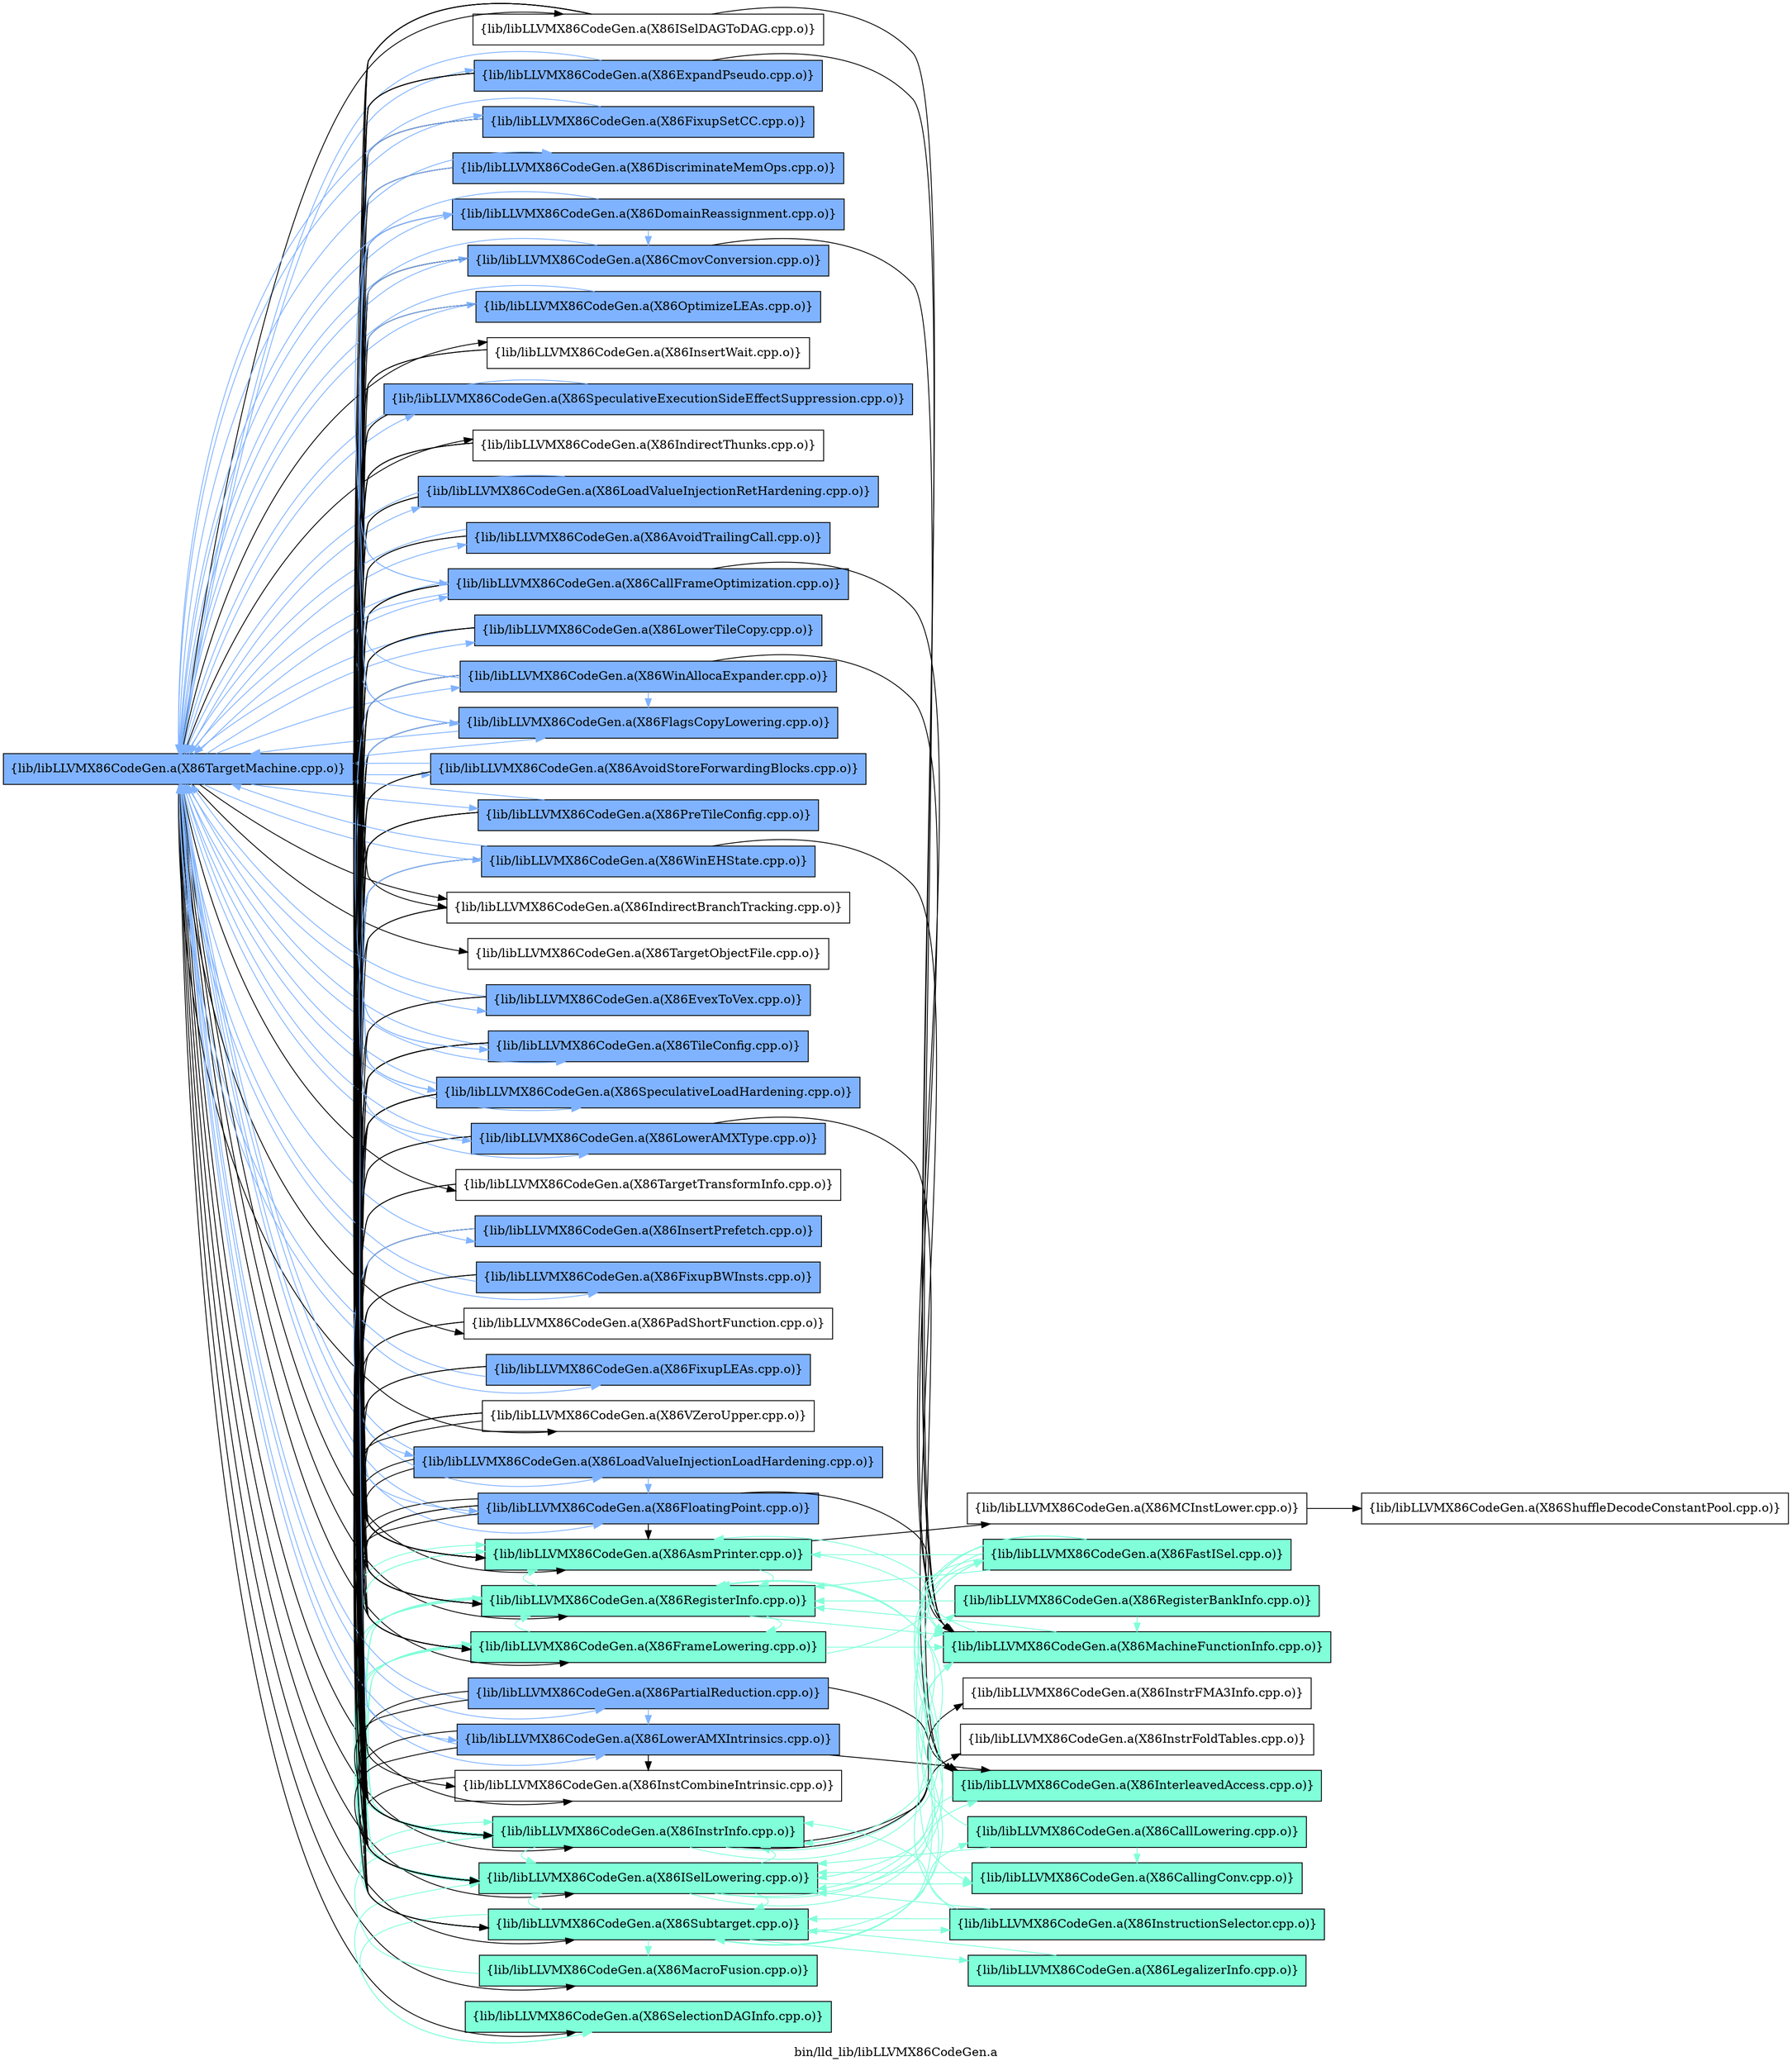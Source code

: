 digraph "bin/lld_lib/libLLVMX86CodeGen.a" {
	label="bin/lld_lib/libLLVMX86CodeGen.a";
	rankdir=LR;
	{ rank=same; Node0x557134284ec8;  }
	{ rank=same; Node0x557134285c38; Node0x557134284c98; Node0x557134286958; Node0x5571342866d8; Node0x557134288398; Node0x557134287bc8; Node0x5571342878a8; Node0x557134289888; Node0x557134289248; Node0x557134275d38; Node0x55713427b788; Node0x55713427bff8; Node0x5571342785d8; Node0x557134279168; Node0x557134292ac8; Node0x5571342923e8; Node0x55713427fe28; Node0x557134282178; Node0x557134281548; Node0x55713427e078; Node0x55713427d448; Node0x55713427da88; Node0x55713427f6a8; Node0x55713427e5c8; Node0x55713427ed98; Node0x55713427bcd8; Node0x5571342726d8; Node0x557134272958; Node0x557134272d68; Node0x557134271148; Node0x557134271468; Node0x55713427ec08; Node0x55713427e938; Node0x55713427f0b8; Node0x55713427da38; Node0x55713427e1b8; Node0x55713427dd08; Node0x55713428acd8; Node0x55713428a508; Node0x557134289e28; Node0x5571342894c8; Node0x557134288f28; Node0x5571342887f8; Node0x557134288078;  }
	{ rank=same; Node0x55713427b0a8; Node0x557134275ec8; Node0x55713427ce08; Node0x55713427a888; Node0x5571342930b8; Node0x557134278da8; Node0x55713427a068; Node0x557134291588; Node0x557134296178; Node0x557134294e18; Node0x5571342947d8;  }

	Node0x557134284ec8 [shape=record,shape=box,group=2,style=filled,fillcolor="0.600000 0.5 1",label="{lib/libLLVMX86CodeGen.a(X86TargetMachine.cpp.o)}"];
	Node0x557134284ec8 -> Node0x557134285c38;
	Node0x557134284ec8 -> Node0x557134284c98;
	Node0x557134284ec8 -> Node0x557134286958[color="0.600000 0.5 1"];
	Node0x557134284ec8 -> Node0x5571342866d8;
	Node0x557134284ec8 -> Node0x557134288398[color="0.600000 0.5 1"];
	Node0x557134284ec8 -> Node0x557134287bc8[color="0.600000 0.5 1"];
	Node0x557134284ec8 -> Node0x5571342878a8[color="0.600000 0.5 1"];
	Node0x557134284ec8 -> Node0x557134289888[color="0.600000 0.5 1"];
	Node0x557134284ec8 -> Node0x557134289248[color="0.600000 0.5 1"];
	Node0x557134284ec8 -> Node0x557134275d38;
	Node0x557134284ec8 -> Node0x55713427b788;
	Node0x557134284ec8 -> Node0x55713427bff8;
	Node0x557134284ec8 -> Node0x5571342785d8;
	Node0x557134284ec8 -> Node0x557134279168;
	Node0x557134284ec8 -> Node0x557134292ac8;
	Node0x557134284ec8 -> Node0x5571342923e8;
	Node0x557134284ec8 -> Node0x55713427fe28[color="0.600000 0.5 1"];
	Node0x557134284ec8 -> Node0x557134282178[color="0.600000 0.5 1"];
	Node0x557134284ec8 -> Node0x557134281548[color="0.600000 0.5 1"];
	Node0x557134284ec8 -> Node0x55713427e078[color="0.600000 0.5 1"];
	Node0x557134284ec8 -> Node0x55713427d448[color="0.600000 0.5 1"];
	Node0x557134284ec8 -> Node0x55713427da88[color="0.600000 0.5 1"];
	Node0x557134284ec8 -> Node0x55713427f6a8[color="0.600000 0.5 1"];
	Node0x557134284ec8 -> Node0x55713427e5c8[color="0.600000 0.5 1"];
	Node0x557134284ec8 -> Node0x55713427ed98[color="0.600000 0.5 1"];
	Node0x557134284ec8 -> Node0x55713427bcd8[color="0.600000 0.5 1"];
	Node0x557134284ec8 -> Node0x5571342726d8;
	Node0x557134284ec8 -> Node0x557134272958;
	Node0x557134284ec8 -> Node0x557134272d68[color="0.600000 0.5 1"];
	Node0x557134284ec8 -> Node0x557134271148[color="0.600000 0.5 1"];
	Node0x557134284ec8 -> Node0x557134271468[color="0.600000 0.5 1"];
	Node0x557134284ec8 -> Node0x55713427ec08[color="0.600000 0.5 1"];
	Node0x557134284ec8 -> Node0x55713427e938;
	Node0x557134284ec8 -> Node0x55713427f0b8[color="0.600000 0.5 1"];
	Node0x557134284ec8 -> Node0x55713427da38[color="0.600000 0.5 1"];
	Node0x557134284ec8 -> Node0x55713427e1b8[color="0.600000 0.5 1"];
	Node0x557134284ec8 -> Node0x55713427dd08[color="0.600000 0.5 1"];
	Node0x557134284ec8 -> Node0x55713428acd8[color="0.600000 0.5 1"];
	Node0x557134284ec8 -> Node0x55713428a508;
	Node0x557134284ec8 -> Node0x557134289e28;
	Node0x557134284ec8 -> Node0x5571342894c8;
	Node0x557134284ec8 -> Node0x557134288f28[color="0.600000 0.5 1"];
	Node0x557134284ec8 -> Node0x5571342887f8[color="0.600000 0.5 1"];
	Node0x557134284ec8 -> Node0x557134288078;
	Node0x557134275d38 [shape=record,shape=box,group=1,style=filled,fillcolor="0.450000 0.5 1",label="{lib/libLLVMX86CodeGen.a(X86AsmPrinter.cpp.o)}"];
	Node0x557134275d38 -> Node0x557134275ec8;
	Node0x557134275d38 -> Node0x55713427b0a8[color="0.450000 0.5 1"];
	Node0x557134275d38 -> Node0x55713427b788[color="0.450000 0.5 1"];
	Node0x557134275ec8 [shape=record,shape=box,group=0,label="{lib/libLLVMX86CodeGen.a(X86MCInstLower.cpp.o)}"];
	Node0x557134275ec8 -> Node0x557134292938;
	Node0x55713427b0a8 [shape=record,shape=box,group=1,style=filled,fillcolor="0.450000 0.5 1",label="{lib/libLLVMX86CodeGen.a(X86MachineFunctionInfo.cpp.o)}"];
	Node0x55713427b0a8 -> Node0x557134275d38[color="0.450000 0.5 1"];
	Node0x55713427b0a8 -> Node0x55713427b788[color="0.450000 0.5 1"];
	Node0x55713427b788 [shape=record,shape=box,group=1,style=filled,fillcolor="0.450000 0.5 1",label="{lib/libLLVMX86CodeGen.a(X86RegisterInfo.cpp.o)}"];
	Node0x55713427b788 -> Node0x557134275d38[color="0.450000 0.5 1"];
	Node0x55713427b788 -> Node0x55713427b0a8[color="0.450000 0.5 1"];
	Node0x55713427b788 -> Node0x55713427bff8[color="0.450000 0.5 1"];
	Node0x55713427b788 -> Node0x5571342785d8[color="0.450000 0.5 1"];
	Node0x55713427b788 -> Node0x557134279168[color="0.450000 0.5 1"];
	Node0x557134292938 [shape=record,shape=box,group=0,label="{lib/libLLVMX86CodeGen.a(X86ShuffleDecodeConstantPool.cpp.o)}"];
	Node0x55713427bff8 [shape=record,shape=box,group=1,style=filled,fillcolor="0.450000 0.5 1",label="{lib/libLLVMX86CodeGen.a(X86ISelLowering.cpp.o)}"];
	Node0x55713427bff8 -> Node0x557134275d38[color="0.450000 0.5 1"];
	Node0x55713427bff8 -> Node0x55713427b0a8[color="0.450000 0.5 1"];
	Node0x55713427bff8 -> Node0x55713427b788[color="0.450000 0.5 1"];
	Node0x55713427bff8 -> Node0x55713427ce08[color="0.450000 0.5 1"];
	Node0x55713427bff8 -> Node0x5571342785d8[color="0.450000 0.5 1"];
	Node0x55713427bff8 -> Node0x557134279168[color="0.450000 0.5 1"];
	Node0x55713427bff8 -> Node0x55713427a888[color="0.450000 0.5 1"];
	Node0x55713427bff8 -> Node0x5571342930b8[color="0.450000 0.5 1"];
	Node0x55713427bff8 -> Node0x557134292ac8[color="0.450000 0.5 1"];
	Node0x5571342785d8 [shape=record,shape=box,group=1,style=filled,fillcolor="0.450000 0.5 1",label="{lib/libLLVMX86CodeGen.a(X86InstrInfo.cpp.o)}"];
	Node0x5571342785d8 -> Node0x557134275d38[color="0.450000 0.5 1"];
	Node0x5571342785d8 -> Node0x55713427b0a8[color="0.450000 0.5 1"];
	Node0x5571342785d8 -> Node0x55713427b788[color="0.450000 0.5 1"];
	Node0x5571342785d8 -> Node0x55713427bff8[color="0.450000 0.5 1"];
	Node0x5571342785d8 -> Node0x55713427ce08[color="0.450000 0.5 1"];
	Node0x5571342785d8 -> Node0x557134278da8;
	Node0x5571342785d8 -> Node0x557134279168[color="0.450000 0.5 1"];
	Node0x5571342785d8 -> Node0x55713427a068;
	Node0x557134279168 [shape=record,shape=box,group=1,style=filled,fillcolor="0.450000 0.5 1",label="{lib/libLLVMX86CodeGen.a(X86FrameLowering.cpp.o)}"];
	Node0x557134279168 -> Node0x557134275d38[color="0.450000 0.5 1"];
	Node0x557134279168 -> Node0x55713427b0a8[color="0.450000 0.5 1"];
	Node0x557134279168 -> Node0x55713427b788[color="0.450000 0.5 1"];
	Node0x557134279168 -> Node0x55713427bff8[color="0.450000 0.5 1"];
	Node0x557134279168 -> Node0x55713427ce08[color="0.450000 0.5 1"];
	Node0x557134279168 -> Node0x5571342785d8[color="0.450000 0.5 1"];
	Node0x55713427ce08 [shape=record,shape=box,group=1,style=filled,fillcolor="0.450000 0.5 1",label="{lib/libLLVMX86CodeGen.a(X86FastISel.cpp.o)}"];
	Node0x55713427ce08 -> Node0x557134275d38[color="0.450000 0.5 1"];
	Node0x55713427ce08 -> Node0x55713427b0a8[color="0.450000 0.5 1"];
	Node0x55713427ce08 -> Node0x55713427b788[color="0.450000 0.5 1"];
	Node0x55713427ce08 -> Node0x55713427bff8[color="0.450000 0.5 1"];
	Node0x55713427ce08 -> Node0x5571342785d8[color="0.450000 0.5 1"];
	Node0x55713427ce08 -> Node0x55713427a888[color="0.450000 0.5 1"];
	Node0x55713427ce08 -> Node0x557134292ac8[color="0.450000 0.5 1"];
	Node0x55713427a888 [shape=record,shape=box,group=1,style=filled,fillcolor="0.450000 0.5 1",label="{lib/libLLVMX86CodeGen.a(X86CallingConv.cpp.o)}"];
	Node0x55713427a888 -> Node0x55713427bff8[color="0.450000 0.5 1"];
	Node0x5571342930b8 [shape=record,shape=box,group=1,style=filled,fillcolor="0.450000 0.5 1",label="{lib/libLLVMX86CodeGen.a(X86InterleavedAccess.cpp.o)}"];
	Node0x5571342930b8 -> Node0x55713427bff8[color="0.450000 0.5 1"];
	Node0x557134292ac8 [shape=record,shape=box,group=1,style=filled,fillcolor="0.450000 0.5 1",label="{lib/libLLVMX86CodeGen.a(X86Subtarget.cpp.o)}"];
	Node0x557134292ac8 -> Node0x557134285c38[color="0.450000 0.5 1"];
	Node0x557134292ac8 -> Node0x55713427b0a8[color="0.450000 0.5 1"];
	Node0x557134292ac8 -> Node0x55713427b788[color="0.450000 0.5 1"];
	Node0x557134292ac8 -> Node0x55713427bff8[color="0.450000 0.5 1"];
	Node0x557134292ac8 -> Node0x5571342785d8[color="0.450000 0.5 1"];
	Node0x557134292ac8 -> Node0x557134279168[color="0.450000 0.5 1"];
	Node0x557134292ac8 -> Node0x5571342923e8[color="0.450000 0.5 1"];
	Node0x557134292ac8 -> Node0x557134291588[color="0.450000 0.5 1"];
	Node0x557134292ac8 -> Node0x557134296178[color="0.450000 0.5 1"];
	Node0x557134292ac8 -> Node0x557134294e18[color="0.450000 0.5 1"];
	Node0x557134292ac8 -> Node0x5571342947d8[color="0.450000 0.5 1"];
	Node0x557134278da8 [shape=record,shape=box,group=0,label="{lib/libLLVMX86CodeGen.a(X86InstrFoldTables.cpp.o)}"];
	Node0x55713427a068 [shape=record,shape=box,group=0,label="{lib/libLLVMX86CodeGen.a(X86InstrFMA3Info.cpp.o)}"];
	Node0x557134285c38 [shape=record,shape=box,group=1,style=filled,fillcolor="0.450000 0.5 1",label="{lib/libLLVMX86CodeGen.a(X86MacroFusion.cpp.o)}"];
	Node0x557134285c38 -> Node0x5571342785d8[color="0.450000 0.5 1"];
	Node0x5571342923e8 [shape=record,shape=box,group=1,style=filled,fillcolor="0.450000 0.5 1",label="{lib/libLLVMX86CodeGen.a(X86SelectionDAGInfo.cpp.o)}"];
	Node0x5571342923e8 -> Node0x55713427bff8[color="0.450000 0.5 1"];
	Node0x557134291588 [shape=record,shape=box,group=1,style=filled,fillcolor="0.450000 0.5 1",label="{lib/libLLVMX86CodeGen.a(X86CallLowering.cpp.o)}"];
	Node0x557134291588 -> Node0x55713427b788[color="0.450000 0.5 1"];
	Node0x557134291588 -> Node0x55713427bff8[color="0.450000 0.5 1"];
	Node0x557134291588 -> Node0x55713427a888[color="0.450000 0.5 1"];
	Node0x557134296178 [shape=record,shape=box,group=1,style=filled,fillcolor="0.450000 0.5 1",label="{lib/libLLVMX86CodeGen.a(X86LegalizerInfo.cpp.o)}"];
	Node0x557134296178 -> Node0x557134292ac8[color="0.450000 0.5 1"];
	Node0x557134294e18 [shape=record,shape=box,group=1,style=filled,fillcolor="0.450000 0.5 1",label="{lib/libLLVMX86CodeGen.a(X86RegisterBankInfo.cpp.o)}"];
	Node0x557134294e18 -> Node0x55713427b0a8[color="0.450000 0.5 1"];
	Node0x557134294e18 -> Node0x55713427b788[color="0.450000 0.5 1"];
	Node0x5571342947d8 [shape=record,shape=box,group=1,style=filled,fillcolor="0.450000 0.5 1",label="{lib/libLLVMX86CodeGen.a(X86InstructionSelector.cpp.o)}"];
	Node0x5571342947d8 -> Node0x55713427b788[color="0.450000 0.5 1"];
	Node0x5571342947d8 -> Node0x55713427bff8[color="0.450000 0.5 1"];
	Node0x5571342947d8 -> Node0x5571342785d8[color="0.450000 0.5 1"];
	Node0x5571342947d8 -> Node0x557134292ac8[color="0.450000 0.5 1"];
	Node0x557134284c98 [shape=record,shape=box,group=0,label="{lib/libLLVMX86CodeGen.a(X86InstCombineIntrinsic.cpp.o)}"];
	Node0x557134284c98 -> Node0x55713427bff8;
	Node0x557134286958 [shape=record,shape=box,group=2,style=filled,fillcolor="0.600000 0.5 1",label="{lib/libLLVMX86CodeGen.a(X86SpeculativeExecutionSideEffectSuppression.cpp.o)}"];
	Node0x557134286958 -> Node0x557134284ec8[color="0.600000 0.5 1"];
	Node0x557134286958 -> Node0x557134275d38;
	Node0x557134286958 -> Node0x5571342785d8;
	Node0x5571342866d8 [shape=record,shape=box,group=0,label="{lib/libLLVMX86CodeGen.a(X86IndirectThunks.cpp.o)}"];
	Node0x5571342866d8 -> Node0x557134275d38;
	Node0x5571342866d8 -> Node0x55713427bff8;
	Node0x5571342866d8 -> Node0x5571342785d8;
	Node0x557134288398 [shape=record,shape=box,group=2,style=filled,fillcolor="0.600000 0.5 1",label="{lib/libLLVMX86CodeGen.a(X86LoadValueInjectionRetHardening.cpp.o)}"];
	Node0x557134288398 -> Node0x557134284ec8[color="0.600000 0.5 1"];
	Node0x557134288398 -> Node0x557134275d38;
	Node0x557134288398 -> Node0x55713427b788;
	Node0x557134288398 -> Node0x5571342785d8;
	Node0x557134287bc8 [shape=record,shape=box,group=2,style=filled,fillcolor="0.600000 0.5 1",label="{lib/libLLVMX86CodeGen.a(X86AvoidTrailingCall.cpp.o)}"];
	Node0x557134287bc8 -> Node0x557134284ec8[color="0.600000 0.5 1"];
	Node0x557134287bc8 -> Node0x557134275d38;
	Node0x557134287bc8 -> Node0x5571342785d8;
	Node0x5571342878a8 [shape=record,shape=box,group=2,style=filled,fillcolor="0.600000 0.5 1",label="{lib/libLLVMX86CodeGen.a(X86ExpandPseudo.cpp.o)}"];
	Node0x5571342878a8 -> Node0x557134284ec8[color="0.600000 0.5 1"];
	Node0x5571342878a8 -> Node0x557134275d38;
	Node0x5571342878a8 -> Node0x55713427b0a8;
	Node0x5571342878a8 -> Node0x55713427bff8;
	Node0x5571342878a8 -> Node0x5571342785d8;
	Node0x5571342878a8 -> Node0x557134279168;
	Node0x557134289888 [shape=record,shape=box,group=2,style=filled,fillcolor="0.600000 0.5 1",label="{lib/libLLVMX86CodeGen.a(X86LowerTileCopy.cpp.o)}"];
	Node0x557134289888 -> Node0x557134284ec8[color="0.600000 0.5 1"];
	Node0x557134289888 -> Node0x557134275d38;
	Node0x557134289888 -> Node0x55713427b788;
	Node0x557134289888 -> Node0x5571342785d8;
	Node0x557134289248 [shape=record,shape=box,group=2,style=filled,fillcolor="0.600000 0.5 1",label="{lib/libLLVMX86CodeGen.a(X86FloatingPoint.cpp.o)}"];
	Node0x557134289248 -> Node0x557134284ec8[color="0.600000 0.5 1"];
	Node0x557134289248 -> Node0x557134275d38;
	Node0x557134289248 -> Node0x55713427b0a8;
	Node0x557134289248 -> Node0x55713427b788;
	Node0x557134289248 -> Node0x5571342785d8;
	Node0x557134289248 -> Node0x557134279168;
	Node0x557134289248 -> Node0x557134292ac8;
	Node0x55713427fe28 [shape=record,shape=box,group=2,style=filled,fillcolor="0.600000 0.5 1",label="{lib/libLLVMX86CodeGen.a(X86LoadValueInjectionLoadHardening.cpp.o)}"];
	Node0x55713427fe28 -> Node0x557134284ec8[color="0.600000 0.5 1"];
	Node0x55713427fe28 -> Node0x557134289248[color="0.600000 0.5 1"];
	Node0x55713427fe28 -> Node0x557134275d38;
	Node0x55713427fe28 -> Node0x5571342785d8;
	Node0x557134282178 [shape=record,shape=box,group=2,style=filled,fillcolor="0.600000 0.5 1",label="{lib/libLLVMX86CodeGen.a(X86TileConfig.cpp.o)}"];
	Node0x557134282178 -> Node0x557134284ec8[color="0.600000 0.5 1"];
	Node0x557134282178 -> Node0x557134275d38;
	Node0x557134282178 -> Node0x55713427b788;
	Node0x557134282178 -> Node0x55713427bff8;
	Node0x557134282178 -> Node0x5571342785d8;
	Node0x557134282178 -> Node0x557134279168;
	Node0x557134281548 [shape=record,shape=box,group=2,style=filled,fillcolor="0.600000 0.5 1",label="{lib/libLLVMX86CodeGen.a(X86SpeculativeLoadHardening.cpp.o)}"];
	Node0x557134281548 -> Node0x557134284ec8[color="0.600000 0.5 1"];
	Node0x557134281548 -> Node0x557134289248[color="0.600000 0.5 1"];
	Node0x557134281548 -> Node0x557134275d38;
	Node0x557134281548 -> Node0x55713427b788;
	Node0x557134281548 -> Node0x55713427bff8;
	Node0x557134281548 -> Node0x5571342785d8;
	Node0x557134281548 -> Node0x557134279168;
	Node0x557134281548 -> Node0x557134292ac8;
	Node0x55713427e078 [shape=record,shape=box,group=2,style=filled,fillcolor="0.600000 0.5 1",label="{lib/libLLVMX86CodeGen.a(X86FlagsCopyLowering.cpp.o)}"];
	Node0x55713427e078 -> Node0x557134284ec8[color="0.600000 0.5 1"];
	Node0x55713427e078 -> Node0x557134275d38;
	Node0x55713427e078 -> Node0x55713427b788;
	Node0x55713427e078 -> Node0x55713427bff8;
	Node0x55713427e078 -> Node0x5571342785d8;
	Node0x55713427e078 -> Node0x557134282178[color="0.600000 0.5 1"];
	Node0x55713427e078 -> Node0x557134281548[color="0.600000 0.5 1"];
	Node0x55713427d448 [shape=record,shape=box,group=2,style=filled,fillcolor="0.600000 0.5 1",label="{lib/libLLVMX86CodeGen.a(X86FixupSetCC.cpp.o)}"];
	Node0x55713427d448 -> Node0x557134284ec8[color="0.600000 0.5 1"];
	Node0x55713427d448 -> Node0x557134275d38;
	Node0x55713427d448 -> Node0x55713427b788;
	Node0x55713427d448 -> Node0x5571342785d8;
	Node0x55713427d448 -> Node0x557134281548[color="0.600000 0.5 1"];
	Node0x55713427da88 [shape=record,shape=box,group=2,style=filled,fillcolor="0.600000 0.5 1",label="{lib/libLLVMX86CodeGen.a(X86OptimizeLEAs.cpp.o)}"];
	Node0x55713427da88 -> Node0x557134284ec8[color="0.600000 0.5 1"];
	Node0x55713427da88 -> Node0x557134275d38;
	Node0x55713427da88 -> Node0x5571342785d8;
	Node0x55713427da88 -> Node0x55713427e078[color="0.600000 0.5 1"];
	Node0x55713427f6a8 [shape=record,shape=box,group=2,style=filled,fillcolor="0.600000 0.5 1",label="{lib/libLLVMX86CodeGen.a(X86CallFrameOptimization.cpp.o)}"];
	Node0x55713427f6a8 -> Node0x557134284ec8[color="0.600000 0.5 1"];
	Node0x55713427f6a8 -> Node0x557134275d38;
	Node0x55713427f6a8 -> Node0x55713427b0a8;
	Node0x55713427f6a8 -> Node0x55713427b788;
	Node0x55713427f6a8 -> Node0x55713427bff8;
	Node0x55713427f6a8 -> Node0x5571342785d8;
	Node0x55713427f6a8 -> Node0x557134279168;
	Node0x55713427f6a8 -> Node0x55713427e078[color="0.600000 0.5 1"];
	Node0x55713427e5c8 [shape=record,shape=box,group=2,style=filled,fillcolor="0.600000 0.5 1",label="{lib/libLLVMX86CodeGen.a(X86AvoidStoreForwardingBlocks.cpp.o)}"];
	Node0x55713427e5c8 -> Node0x557134284ec8[color="0.600000 0.5 1"];
	Node0x55713427e5c8 -> Node0x557134275d38;
	Node0x55713427e5c8 -> Node0x5571342785d8;
	Node0x55713427ed98 [shape=record,shape=box,group=2,style=filled,fillcolor="0.600000 0.5 1",label="{lib/libLLVMX86CodeGen.a(X86PreTileConfig.cpp.o)}"];
	Node0x55713427ed98 -> Node0x557134284ec8[color="0.600000 0.5 1"];
	Node0x55713427ed98 -> Node0x557134275d38;
	Node0x55713427ed98 -> Node0x55713427b788;
	Node0x55713427ed98 -> Node0x55713427bff8;
	Node0x55713427ed98 -> Node0x5571342785d8;
	Node0x55713427bcd8 [shape=record,shape=box,group=2,style=filled,fillcolor="0.600000 0.5 1",label="{lib/libLLVMX86CodeGen.a(X86CmovConversion.cpp.o)}"];
	Node0x55713427bcd8 -> Node0x557134284ec8[color="0.600000 0.5 1"];
	Node0x55713427bcd8 -> Node0x557134275d38;
	Node0x55713427bcd8 -> Node0x55713427b0a8;
	Node0x55713427bcd8 -> Node0x55713427bff8;
	Node0x55713427bcd8 -> Node0x5571342785d8;
	Node0x55713427bcd8 -> Node0x557134292ac8;
	Node0x55713427bcd8 -> Node0x557134281548[color="0.600000 0.5 1"];
	Node0x5571342726d8 [shape=record,shape=box,group=0,label="{lib/libLLVMX86CodeGen.a(X86ISelDAGToDAG.cpp.o)}"];
	Node0x5571342726d8 -> Node0x557134275d38;
	Node0x5571342726d8 -> Node0x55713427b0a8;
	Node0x5571342726d8 -> Node0x55713427bff8;
	Node0x5571342726d8 -> Node0x5571342785d8;
	Node0x5571342726d8 -> Node0x557134292ac8;
	Node0x5571342726d8 -> Node0x557134272958;
	Node0x557134272958 [shape=record,shape=box,group=0,label="{lib/libLLVMX86CodeGen.a(X86IndirectBranchTracking.cpp.o)}"];
	Node0x557134272958 -> Node0x557134275d38;
	Node0x557134272958 -> Node0x5571342785d8;
	Node0x557134272d68 [shape=record,shape=box,group=2,style=filled,fillcolor="0.600000 0.5 1",label="{lib/libLLVMX86CodeGen.a(X86EvexToVex.cpp.o)}"];
	Node0x557134272d68 -> Node0x557134284ec8[color="0.600000 0.5 1"];
	Node0x557134272d68 -> Node0x557134275d38;
	Node0x557134272d68 -> Node0x5571342785d8;
	Node0x557134271148 [shape=record,shape=box,group=2,style=filled,fillcolor="0.600000 0.5 1",label="{lib/libLLVMX86CodeGen.a(X86DiscriminateMemOps.cpp.o)}"];
	Node0x557134271148 -> Node0x557134275d38;
	Node0x557134271148 -> Node0x5571342785d8;
	Node0x557134271148 -> Node0x55713427f6a8[color="0.600000 0.5 1"];
	Node0x557134271468 [shape=record,shape=box,group=2,style=filled,fillcolor="0.600000 0.5 1",label="{lib/libLLVMX86CodeGen.a(X86InsertPrefetch.cpp.o)}"];
	Node0x557134271468 -> Node0x557134275d38;
	Node0x557134271468 -> Node0x5571342785d8;
	Node0x557134271468 -> Node0x55713427fe28[color="0.600000 0.5 1"];
	Node0x55713427ec08 [shape=record,shape=box,group=2,style=filled,fillcolor="0.600000 0.5 1",label="{lib/libLLVMX86CodeGen.a(X86FixupBWInsts.cpp.o)}"];
	Node0x55713427ec08 -> Node0x557134284ec8[color="0.600000 0.5 1"];
	Node0x55713427ec08 -> Node0x557134275d38;
	Node0x55713427ec08 -> Node0x5571342785d8;
	Node0x55713427e938 [shape=record,shape=box,group=0,label="{lib/libLLVMX86CodeGen.a(X86PadShortFunction.cpp.o)}"];
	Node0x55713427e938 -> Node0x557134275d38;
	Node0x55713427e938 -> Node0x5571342785d8;
	Node0x55713427f0b8 [shape=record,shape=box,group=2,style=filled,fillcolor="0.600000 0.5 1",label="{lib/libLLVMX86CodeGen.a(X86FixupLEAs.cpp.o)}"];
	Node0x55713427f0b8 -> Node0x557134284ec8[color="0.600000 0.5 1"];
	Node0x55713427f0b8 -> Node0x557134275d38;
	Node0x55713427f0b8 -> Node0x5571342785d8;
	Node0x55713427da38 [shape=record,shape=box,group=2,style=filled,fillcolor="0.600000 0.5 1",label="{lib/libLLVMX86CodeGen.a(X86LowerAMXIntrinsics.cpp.o)}"];
	Node0x55713427da38 -> Node0x557134284ec8[color="0.600000 0.5 1"];
	Node0x55713427da38 -> Node0x557134284c98;
	Node0x55713427da38 -> Node0x55713427bff8;
	Node0x55713427da38 -> Node0x5571342785d8;
	Node0x55713427da38 -> Node0x5571342930b8;
	Node0x55713427e1b8 [shape=record,shape=box,group=2,style=filled,fillcolor="0.600000 0.5 1",label="{lib/libLLVMX86CodeGen.a(X86LowerAMXType.cpp.o)}"];
	Node0x55713427e1b8 -> Node0x557134284ec8[color="0.600000 0.5 1"];
	Node0x55713427e1b8 -> Node0x55713427bff8;
	Node0x55713427e1b8 -> Node0x5571342785d8;
	Node0x55713427e1b8 -> Node0x5571342930b8;
	Node0x55713427dd08 [shape=record,shape=box,group=2,style=filled,fillcolor="0.600000 0.5 1",label="{lib/libLLVMX86CodeGen.a(X86DomainReassignment.cpp.o)}"];
	Node0x55713427dd08 -> Node0x557134284ec8[color="0.600000 0.5 1"];
	Node0x55713427dd08 -> Node0x557134275d38;
	Node0x55713427dd08 -> Node0x55713427b788;
	Node0x55713427dd08 -> Node0x5571342785d8;
	Node0x55713427dd08 -> Node0x55713427e078[color="0.600000 0.5 1"];
	Node0x55713427dd08 -> Node0x55713427f6a8[color="0.600000 0.5 1"];
	Node0x55713427dd08 -> Node0x55713427bcd8[color="0.600000 0.5 1"];
	Node0x55713428acd8 [shape=record,shape=box,group=2,style=filled,fillcolor="0.600000 0.5 1",label="{lib/libLLVMX86CodeGen.a(X86PartialReduction.cpp.o)}"];
	Node0x55713428acd8 -> Node0x557134284ec8[color="0.600000 0.5 1"];
	Node0x55713428acd8 -> Node0x55713427bff8;
	Node0x55713428acd8 -> Node0x5571342785d8;
	Node0x55713428acd8 -> Node0x5571342930b8;
	Node0x55713428acd8 -> Node0x55713427da38[color="0.600000 0.5 1"];
	Node0x55713428a508 [shape=record,shape=box,group=0,label="{lib/libLLVMX86CodeGen.a(X86TargetObjectFile.cpp.o)}"];
	Node0x557134289e28 [shape=record,shape=box,group=0,label="{lib/libLLVMX86CodeGen.a(X86TargetTransformInfo.cpp.o)}"];
	Node0x557134289e28 -> Node0x55713427bff8;
	Node0x557134289e28 -> Node0x557134292ac8;
	Node0x5571342894c8 [shape=record,shape=box,group=0,label="{lib/libLLVMX86CodeGen.a(X86VZeroUpper.cpp.o)}"];
	Node0x5571342894c8 -> Node0x557134275d38;
	Node0x5571342894c8 -> Node0x55713427b788;
	Node0x5571342894c8 -> Node0x5571342785d8;
	Node0x5571342894c8 -> Node0x557134279168;
	Node0x557134288f28 [shape=record,shape=box,group=2,style=filled,fillcolor="0.600000 0.5 1",label="{lib/libLLVMX86CodeGen.a(X86WinAllocaExpander.cpp.o)}"];
	Node0x557134288f28 -> Node0x557134275d38;
	Node0x557134288f28 -> Node0x55713427b0a8;
	Node0x557134288f28 -> Node0x55713427bff8;
	Node0x557134288f28 -> Node0x5571342785d8;
	Node0x557134288f28 -> Node0x557134279168;
	Node0x557134288f28 -> Node0x557134282178[color="0.600000 0.5 1"];
	Node0x557134288f28 -> Node0x55713427e078[color="0.600000 0.5 1"];
	Node0x557134288f28 -> Node0x55713427dd08[color="0.600000 0.5 1"];
	Node0x5571342887f8 [shape=record,shape=box,group=2,style=filled,fillcolor="0.600000 0.5 1",label="{lib/libLLVMX86CodeGen.a(X86WinEHState.cpp.o)}"];
	Node0x5571342887f8 -> Node0x557134284ec8[color="0.600000 0.5 1"];
	Node0x5571342887f8 -> Node0x557134284c98;
	Node0x5571342887f8 -> Node0x55713427bff8;
	Node0x5571342887f8 -> Node0x5571342930b8;
	Node0x5571342887f8 -> Node0x55713427da38[color="0.600000 0.5 1"];
	Node0x5571342887f8 -> Node0x55713427e1b8[color="0.600000 0.5 1"];
	Node0x557134288078 [shape=record,shape=box,group=0,label="{lib/libLLVMX86CodeGen.a(X86InsertWait.cpp.o)}"];
	Node0x557134288078 -> Node0x557134275d38;
	Node0x557134288078 -> Node0x5571342785d8;
}
